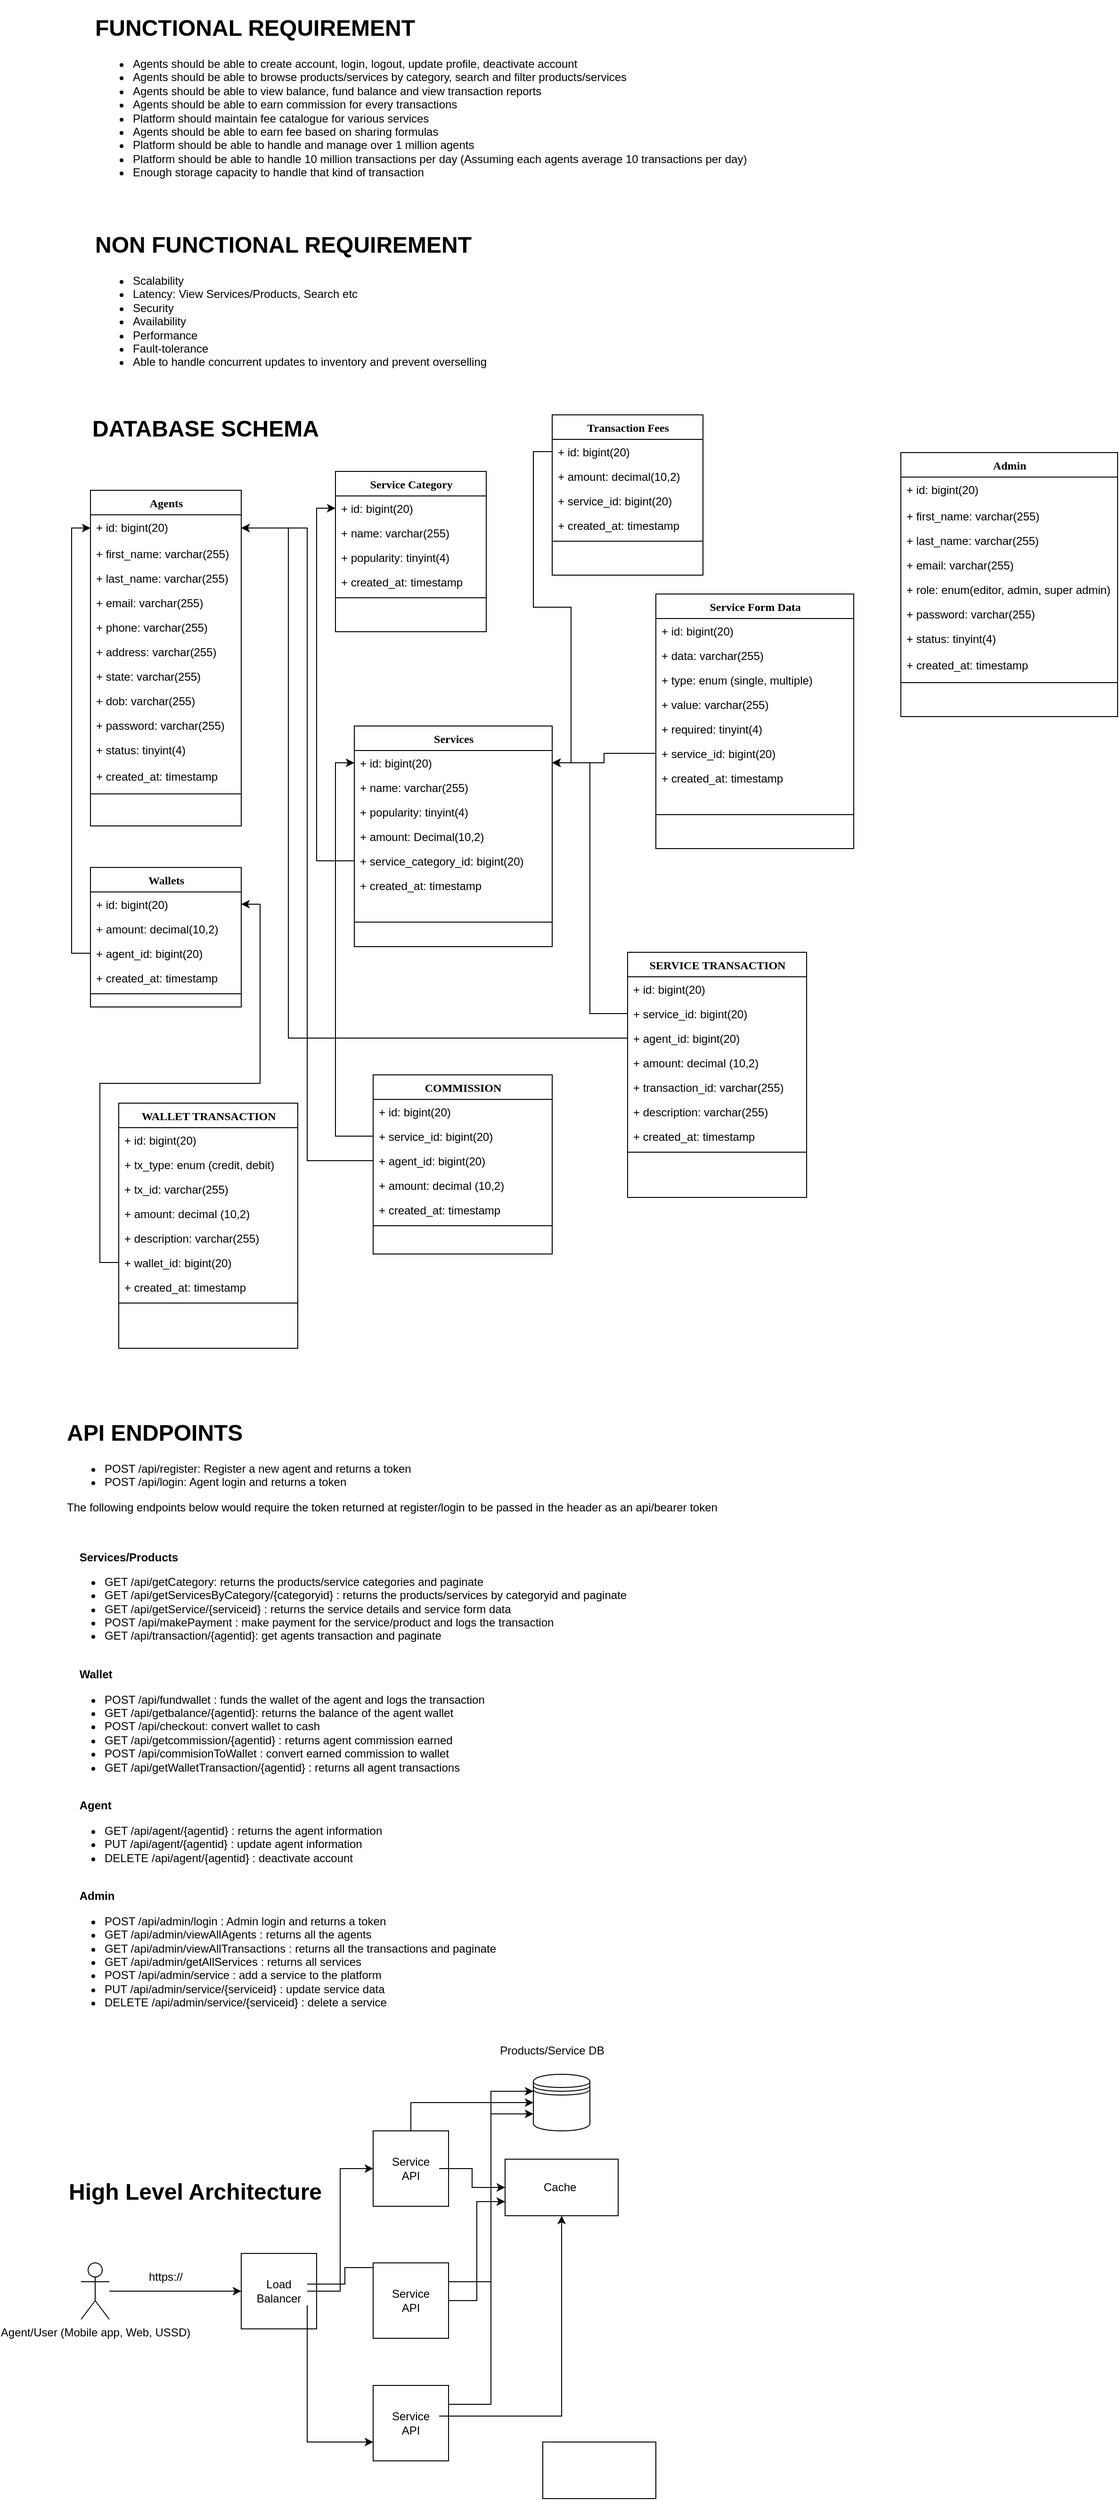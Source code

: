 <mxfile version="22.0.8" type="github">
  <diagram name="Page-1" id="9f46799a-70d6-7492-0946-bef42562c5a5">
    <mxGraphModel dx="2008" dy="1384" grid="1" gridSize="10" guides="1" tooltips="1" connect="1" arrows="1" fold="1" page="1" pageScale="1" pageWidth="1100" pageHeight="850" background="none" math="0" shadow="0">
      <root>
        <mxCell id="0" />
        <mxCell id="1" parent="0" />
        <mxCell id="78961159f06e98e8-17" value="Agents" style="swimlane;html=1;fontStyle=1;align=center;verticalAlign=top;childLayout=stackLayout;horizontal=1;startSize=26;horizontalStack=0;resizeParent=1;resizeLast=0;collapsible=1;marginBottom=0;swimlaneFillColor=#ffffff;rounded=0;shadow=0;comic=0;labelBackgroundColor=none;strokeWidth=1;fillColor=none;fontFamily=Verdana;fontSize=12" parent="1" vertex="1">
          <mxGeometry x="80" y="-280" width="160" height="356" as="geometry" />
        </mxCell>
        <mxCell id="6kIQ4EOXt6WHOdmxmBEa-10" value="+ id: bigint(20)" style="text;html=1;strokeColor=none;fillColor=none;align=left;verticalAlign=top;spacingLeft=4;spacingRight=4;whiteSpace=wrap;overflow=hidden;rotatable=0;points=[[0,0.5],[1,0.5]];portConstraint=eastwest;" vertex="1" parent="78961159f06e98e8-17">
          <mxGeometry y="26" width="160" height="28" as="geometry" />
        </mxCell>
        <mxCell id="78961159f06e98e8-21" value="+ first_name: varchar(255)" style="text;html=1;strokeColor=none;fillColor=none;align=left;verticalAlign=top;spacingLeft=4;spacingRight=4;whiteSpace=wrap;overflow=hidden;rotatable=0;points=[[0,0.5],[1,0.5]];portConstraint=eastwest;" parent="78961159f06e98e8-17" vertex="1">
          <mxGeometry y="54" width="160" height="26" as="geometry" />
        </mxCell>
        <mxCell id="78961159f06e98e8-23" value="+ last_name: varchar(255)" style="text;html=1;strokeColor=none;fillColor=none;align=left;verticalAlign=top;spacingLeft=4;spacingRight=4;whiteSpace=wrap;overflow=hidden;rotatable=0;points=[[0,0.5],[1,0.5]];portConstraint=eastwest;" parent="78961159f06e98e8-17" vertex="1">
          <mxGeometry y="80" width="160" height="26" as="geometry" />
        </mxCell>
        <mxCell id="78961159f06e98e8-25" value="+ email: varchar(255)" style="text;html=1;strokeColor=none;fillColor=none;align=left;verticalAlign=top;spacingLeft=4;spacingRight=4;whiteSpace=wrap;overflow=hidden;rotatable=0;points=[[0,0.5],[1,0.5]];portConstraint=eastwest;" parent="78961159f06e98e8-17" vertex="1">
          <mxGeometry y="106" width="160" height="26" as="geometry" />
        </mxCell>
        <mxCell id="78961159f06e98e8-26" value="+ phone: varchar(255)" style="text;html=1;strokeColor=none;fillColor=none;align=left;verticalAlign=top;spacingLeft=4;spacingRight=4;whiteSpace=wrap;overflow=hidden;rotatable=0;points=[[0,0.5],[1,0.5]];portConstraint=eastwest;" parent="78961159f06e98e8-17" vertex="1">
          <mxGeometry y="132" width="160" height="26" as="geometry" />
        </mxCell>
        <mxCell id="78961159f06e98e8-24" value="+ address: varchar(255)" style="text;html=1;strokeColor=none;fillColor=none;align=left;verticalAlign=top;spacingLeft=4;spacingRight=4;whiteSpace=wrap;overflow=hidden;rotatable=0;points=[[0,0.5],[1,0.5]];portConstraint=eastwest;" parent="78961159f06e98e8-17" vertex="1">
          <mxGeometry y="158" width="160" height="26" as="geometry" />
        </mxCell>
        <mxCell id="6kIQ4EOXt6WHOdmxmBEa-5" value="+ state: varchar(255)" style="text;html=1;strokeColor=none;fillColor=none;align=left;verticalAlign=top;spacingLeft=4;spacingRight=4;whiteSpace=wrap;overflow=hidden;rotatable=0;points=[[0,0.5],[1,0.5]];portConstraint=eastwest;" vertex="1" parent="78961159f06e98e8-17">
          <mxGeometry y="184" width="160" height="26" as="geometry" />
        </mxCell>
        <mxCell id="6kIQ4EOXt6WHOdmxmBEa-6" value="+ dob: varchar(255)" style="text;html=1;strokeColor=none;fillColor=none;align=left;verticalAlign=top;spacingLeft=4;spacingRight=4;whiteSpace=wrap;overflow=hidden;rotatable=0;points=[[0,0.5],[1,0.5]];portConstraint=eastwest;" vertex="1" parent="78961159f06e98e8-17">
          <mxGeometry y="210" width="160" height="26" as="geometry" />
        </mxCell>
        <mxCell id="6kIQ4EOXt6WHOdmxmBEa-7" value="+ password: varchar(255)" style="text;html=1;strokeColor=none;fillColor=none;align=left;verticalAlign=top;spacingLeft=4;spacingRight=4;whiteSpace=wrap;overflow=hidden;rotatable=0;points=[[0,0.5],[1,0.5]];portConstraint=eastwest;" vertex="1" parent="78961159f06e98e8-17">
          <mxGeometry y="236" width="160" height="26" as="geometry" />
        </mxCell>
        <mxCell id="6kIQ4EOXt6WHOdmxmBEa-8" value="+ status: tinyint(4)" style="text;html=1;strokeColor=none;fillColor=none;align=left;verticalAlign=top;spacingLeft=4;spacingRight=4;whiteSpace=wrap;overflow=hidden;rotatable=0;points=[[0,0.5],[1,0.5]];portConstraint=eastwest;" vertex="1" parent="78961159f06e98e8-17">
          <mxGeometry y="262" width="160" height="28" as="geometry" />
        </mxCell>
        <mxCell id="6kIQ4EOXt6WHOdmxmBEa-9" value="+ created_at: timestamp" style="text;html=1;strokeColor=none;fillColor=none;align=left;verticalAlign=top;spacingLeft=4;spacingRight=4;whiteSpace=wrap;overflow=hidden;rotatable=0;points=[[0,0.5],[1,0.5]];portConstraint=eastwest;" vertex="1" parent="78961159f06e98e8-17">
          <mxGeometry y="290" width="160" height="28" as="geometry" />
        </mxCell>
        <mxCell id="78961159f06e98e8-19" value="" style="line;html=1;strokeWidth=1;fillColor=none;align=left;verticalAlign=middle;spacingTop=-1;spacingLeft=3;spacingRight=3;rotatable=0;labelPosition=right;points=[];portConstraint=eastwest;" parent="78961159f06e98e8-17" vertex="1">
          <mxGeometry y="318" width="160" height="8" as="geometry" />
        </mxCell>
        <mxCell id="78961159f06e98e8-30" value="Service Category" style="swimlane;html=1;fontStyle=1;align=center;verticalAlign=top;childLayout=stackLayout;horizontal=1;startSize=26;horizontalStack=0;resizeParent=1;resizeLast=0;collapsible=1;marginBottom=0;swimlaneFillColor=#ffffff;rounded=0;shadow=0;comic=0;labelBackgroundColor=none;strokeWidth=1;fillColor=none;fontFamily=Verdana;fontSize=12" parent="1" vertex="1">
          <mxGeometry x="340" y="-300" width="160" height="170" as="geometry" />
        </mxCell>
        <mxCell id="78961159f06e98e8-31" value="+ id: bigint(20)" style="text;html=1;strokeColor=none;fillColor=none;align=left;verticalAlign=top;spacingLeft=4;spacingRight=4;whiteSpace=wrap;overflow=hidden;rotatable=0;points=[[0,0.5],[1,0.5]];portConstraint=eastwest;" parent="78961159f06e98e8-30" vertex="1">
          <mxGeometry y="26" width="160" height="26" as="geometry" />
        </mxCell>
        <mxCell id="78961159f06e98e8-32" value="+ name: varchar(255)" style="text;html=1;strokeColor=none;fillColor=none;align=left;verticalAlign=top;spacingLeft=4;spacingRight=4;whiteSpace=wrap;overflow=hidden;rotatable=0;points=[[0,0.5],[1,0.5]];portConstraint=eastwest;" parent="78961159f06e98e8-30" vertex="1">
          <mxGeometry y="52" width="160" height="26" as="geometry" />
        </mxCell>
        <mxCell id="78961159f06e98e8-33" value="+ popularity: tinyint(4)" style="text;html=1;strokeColor=none;fillColor=none;align=left;verticalAlign=top;spacingLeft=4;spacingRight=4;whiteSpace=wrap;overflow=hidden;rotatable=0;points=[[0,0.5],[1,0.5]];portConstraint=eastwest;" parent="78961159f06e98e8-30" vertex="1">
          <mxGeometry y="78" width="160" height="26" as="geometry" />
        </mxCell>
        <mxCell id="78961159f06e98e8-34" value="+ created_at: timestamp" style="text;html=1;strokeColor=none;fillColor=none;align=left;verticalAlign=top;spacingLeft=4;spacingRight=4;whiteSpace=wrap;overflow=hidden;rotatable=0;points=[[0,0.5],[1,0.5]];portConstraint=eastwest;" parent="78961159f06e98e8-30" vertex="1">
          <mxGeometry y="104" width="160" height="26" as="geometry" />
        </mxCell>
        <mxCell id="78961159f06e98e8-38" value="" style="line;html=1;strokeWidth=1;fillColor=none;align=left;verticalAlign=middle;spacingTop=-1;spacingLeft=3;spacingRight=3;rotatable=0;labelPosition=right;points=[];portConstraint=eastwest;" parent="78961159f06e98e8-30" vertex="1">
          <mxGeometry y="130" width="160" height="8" as="geometry" />
        </mxCell>
        <mxCell id="78961159f06e98e8-43" value="Services" style="swimlane;html=1;fontStyle=1;align=center;verticalAlign=top;childLayout=stackLayout;horizontal=1;startSize=26;horizontalStack=0;resizeParent=1;resizeLast=0;collapsible=1;marginBottom=0;swimlaneFillColor=#ffffff;rounded=0;shadow=0;comic=0;labelBackgroundColor=none;strokeWidth=1;fillColor=none;fontFamily=Verdana;fontSize=12" parent="1" vertex="1">
          <mxGeometry x="360" y="-30" width="210" height="234" as="geometry" />
        </mxCell>
        <mxCell id="78961159f06e98e8-44" value="+ id: bigint(20)" style="text;html=1;strokeColor=none;fillColor=none;align=left;verticalAlign=top;spacingLeft=4;spacingRight=4;whiteSpace=wrap;overflow=hidden;rotatable=0;points=[[0,0.5],[1,0.5]];portConstraint=eastwest;" parent="78961159f06e98e8-43" vertex="1">
          <mxGeometry y="26" width="210" height="26" as="geometry" />
        </mxCell>
        <mxCell id="78961159f06e98e8-45" value="+ name: varchar(255)" style="text;html=1;strokeColor=none;fillColor=none;align=left;verticalAlign=top;spacingLeft=4;spacingRight=4;whiteSpace=wrap;overflow=hidden;rotatable=0;points=[[0,0.5],[1,0.5]];portConstraint=eastwest;" parent="78961159f06e98e8-43" vertex="1">
          <mxGeometry y="52" width="210" height="26" as="geometry" />
        </mxCell>
        <mxCell id="6kIQ4EOXt6WHOdmxmBEa-64" value="+ popularity: tinyint(4)" style="text;html=1;strokeColor=none;fillColor=none;align=left;verticalAlign=top;spacingLeft=4;spacingRight=4;whiteSpace=wrap;overflow=hidden;rotatable=0;points=[[0,0.5],[1,0.5]];portConstraint=eastwest;" vertex="1" parent="78961159f06e98e8-43">
          <mxGeometry y="78" width="210" height="26" as="geometry" />
        </mxCell>
        <mxCell id="78961159f06e98e8-49" value="+ amount: Decimal(10,2)" style="text;html=1;strokeColor=none;fillColor=none;align=left;verticalAlign=top;spacingLeft=4;spacingRight=4;whiteSpace=wrap;overflow=hidden;rotatable=0;points=[[0,0.5],[1,0.5]];portConstraint=eastwest;" parent="78961159f06e98e8-43" vertex="1">
          <mxGeometry y="104" width="210" height="26" as="geometry" />
        </mxCell>
        <mxCell id="78961159f06e98e8-50" value="+ service_category_id: bigint(20)" style="text;html=1;strokeColor=none;fillColor=none;align=left;verticalAlign=top;spacingLeft=4;spacingRight=4;whiteSpace=wrap;overflow=hidden;rotatable=0;points=[[0,0.5],[1,0.5]];portConstraint=eastwest;" parent="78961159f06e98e8-43" vertex="1">
          <mxGeometry y="130" width="210" height="26" as="geometry" />
        </mxCell>
        <mxCell id="78961159f06e98e8-52" value="+ created_at: timestamp" style="text;html=1;strokeColor=none;fillColor=none;align=left;verticalAlign=top;spacingLeft=4;spacingRight=4;whiteSpace=wrap;overflow=hidden;rotatable=0;points=[[0,0.5],[1,0.5]];portConstraint=eastwest;" parent="78961159f06e98e8-43" vertex="1">
          <mxGeometry y="156" width="210" height="26" as="geometry" />
        </mxCell>
        <mxCell id="78961159f06e98e8-51" value="" style="line;html=1;strokeWidth=1;fillColor=none;align=left;verticalAlign=middle;spacingTop=-1;spacingLeft=3;spacingRight=3;rotatable=0;labelPosition=right;points=[];portConstraint=eastwest;" parent="78961159f06e98e8-43" vertex="1">
          <mxGeometry y="182" width="210" height="52" as="geometry" />
        </mxCell>
        <mxCell id="78961159f06e98e8-56" value="Wallets" style="swimlane;html=1;fontStyle=1;align=center;verticalAlign=top;childLayout=stackLayout;horizontal=1;startSize=26;horizontalStack=0;resizeParent=1;resizeLast=0;collapsible=1;marginBottom=0;swimlaneFillColor=#ffffff;rounded=0;shadow=0;comic=0;labelBackgroundColor=none;strokeWidth=1;fillColor=none;fontFamily=Verdana;fontSize=12" parent="1" vertex="1">
          <mxGeometry x="80" y="120" width="160" height="148" as="geometry">
            <mxRectangle x="90" y="482" width="90" height="30" as="alternateBounds" />
          </mxGeometry>
        </mxCell>
        <mxCell id="78961159f06e98e8-57" value="+ id: bigint(20)" style="text;html=1;strokeColor=none;fillColor=none;align=left;verticalAlign=top;spacingLeft=4;spacingRight=4;whiteSpace=wrap;overflow=hidden;rotatable=0;points=[[0,0.5],[1,0.5]];portConstraint=eastwest;" parent="78961159f06e98e8-56" vertex="1">
          <mxGeometry y="26" width="160" height="26" as="geometry" />
        </mxCell>
        <mxCell id="78961159f06e98e8-58" value="+ amount: decimal(10,2)" style="text;html=1;strokeColor=none;fillColor=none;align=left;verticalAlign=top;spacingLeft=4;spacingRight=4;whiteSpace=wrap;overflow=hidden;rotatable=0;points=[[0,0.5],[1,0.5]];portConstraint=eastwest;" parent="78961159f06e98e8-56" vertex="1">
          <mxGeometry y="52" width="160" height="26" as="geometry" />
        </mxCell>
        <mxCell id="78961159f06e98e8-59" value="+ agent_id: bigint(20)" style="text;html=1;strokeColor=none;fillColor=none;align=left;verticalAlign=top;spacingLeft=4;spacingRight=4;whiteSpace=wrap;overflow=hidden;rotatable=0;points=[[0,0.5],[1,0.5]];portConstraint=eastwest;" parent="78961159f06e98e8-56" vertex="1">
          <mxGeometry y="78" width="160" height="26" as="geometry" />
        </mxCell>
        <mxCell id="78961159f06e98e8-60" value="+ created_at: timestamp" style="text;html=1;strokeColor=none;fillColor=none;align=left;verticalAlign=top;spacingLeft=4;spacingRight=4;whiteSpace=wrap;overflow=hidden;rotatable=0;points=[[0,0.5],[1,0.5]];portConstraint=eastwest;" parent="78961159f06e98e8-56" vertex="1">
          <mxGeometry y="104" width="160" height="26" as="geometry" />
        </mxCell>
        <mxCell id="78961159f06e98e8-64" value="" style="line;html=1;strokeWidth=1;fillColor=none;align=left;verticalAlign=middle;spacingTop=-1;spacingLeft=3;spacingRight=3;rotatable=0;labelPosition=right;points=[];portConstraint=eastwest;" parent="78961159f06e98e8-56" vertex="1">
          <mxGeometry y="130" width="160" height="8" as="geometry" />
        </mxCell>
        <mxCell id="78961159f06e98e8-69" value="WALLET TRANSACTION&lt;br&gt;" style="swimlane;html=1;fontStyle=1;align=center;verticalAlign=top;childLayout=stackLayout;horizontal=1;startSize=26;horizontalStack=0;resizeParent=1;resizeLast=0;collapsible=1;marginBottom=0;swimlaneFillColor=#ffffff;rounded=0;shadow=0;comic=0;labelBackgroundColor=none;strokeWidth=1;fillColor=none;fontFamily=Verdana;fontSize=12" parent="1" vertex="1">
          <mxGeometry x="110" y="370" width="190" height="260" as="geometry" />
        </mxCell>
        <mxCell id="78961159f06e98e8-70" value="+ id: bigint(20)" style="text;html=1;strokeColor=none;fillColor=none;align=left;verticalAlign=top;spacingLeft=4;spacingRight=4;whiteSpace=wrap;overflow=hidden;rotatable=0;points=[[0,0.5],[1,0.5]];portConstraint=eastwest;" parent="78961159f06e98e8-69" vertex="1">
          <mxGeometry y="26" width="190" height="26" as="geometry" />
        </mxCell>
        <mxCell id="78961159f06e98e8-71" value="+ tx_type: enum (credit, debit)" style="text;html=1;strokeColor=none;fillColor=none;align=left;verticalAlign=top;spacingLeft=4;spacingRight=4;whiteSpace=wrap;overflow=hidden;rotatable=0;points=[[0,0.5],[1,0.5]];portConstraint=eastwest;" parent="78961159f06e98e8-69" vertex="1">
          <mxGeometry y="52" width="190" height="26" as="geometry" />
        </mxCell>
        <mxCell id="78961159f06e98e8-72" value="+ tx_id: varchar(255)" style="text;html=1;strokeColor=none;fillColor=none;align=left;verticalAlign=top;spacingLeft=4;spacingRight=4;whiteSpace=wrap;overflow=hidden;rotatable=0;points=[[0,0.5],[1,0.5]];portConstraint=eastwest;" parent="78961159f06e98e8-69" vertex="1">
          <mxGeometry y="78" width="190" height="26" as="geometry" />
        </mxCell>
        <mxCell id="78961159f06e98e8-74" value="+ amount: decimal (10,2)" style="text;html=1;strokeColor=none;fillColor=none;align=left;verticalAlign=top;spacingLeft=4;spacingRight=4;whiteSpace=wrap;overflow=hidden;rotatable=0;points=[[0,0.5],[1,0.5]];portConstraint=eastwest;" parent="78961159f06e98e8-69" vertex="1">
          <mxGeometry y="104" width="190" height="26" as="geometry" />
        </mxCell>
        <mxCell id="78961159f06e98e8-75" value="+ description: varchar(255)" style="text;html=1;strokeColor=none;fillColor=none;align=left;verticalAlign=top;spacingLeft=4;spacingRight=4;whiteSpace=wrap;overflow=hidden;rotatable=0;points=[[0,0.5],[1,0.5]];portConstraint=eastwest;" parent="78961159f06e98e8-69" vertex="1">
          <mxGeometry y="130" width="190" height="26" as="geometry" />
        </mxCell>
        <mxCell id="78961159f06e98e8-76" value="+ wallet_id: bigint(20)" style="text;html=1;strokeColor=none;fillColor=none;align=left;verticalAlign=top;spacingLeft=4;spacingRight=4;whiteSpace=wrap;overflow=hidden;rotatable=0;points=[[0,0.5],[1,0.5]];portConstraint=eastwest;" parent="78961159f06e98e8-69" vertex="1">
          <mxGeometry y="156" width="190" height="26" as="geometry" />
        </mxCell>
        <mxCell id="6kIQ4EOXt6WHOdmxmBEa-15" value="+ created_at: timestamp" style="text;html=1;strokeColor=none;fillColor=none;align=left;verticalAlign=top;spacingLeft=4;spacingRight=4;whiteSpace=wrap;overflow=hidden;rotatable=0;points=[[0,0.5],[1,0.5]];portConstraint=eastwest;" vertex="1" parent="78961159f06e98e8-69">
          <mxGeometry y="182" width="190" height="26" as="geometry" />
        </mxCell>
        <mxCell id="78961159f06e98e8-77" value="" style="line;html=1;strokeWidth=1;fillColor=none;align=left;verticalAlign=middle;spacingTop=-1;spacingLeft=3;spacingRight=3;rotatable=0;labelPosition=right;points=[];portConstraint=eastwest;" parent="78961159f06e98e8-69" vertex="1">
          <mxGeometry y="208" width="190" height="8" as="geometry" />
        </mxCell>
        <mxCell id="6kIQ4EOXt6WHOdmxmBEa-1" value="&lt;h1&gt;FUNCTIONAL REQUIREMENT&lt;/h1&gt;&lt;p&gt;&lt;/p&gt;&lt;ul&gt;&lt;li&gt;Agents should be able to create account, login, logout, update profile, deactivate account&lt;/li&gt;&lt;li&gt;Agents should be able to browse products/services by category, search and filter products/services&lt;/li&gt;&lt;li&gt;Agents should be able to view balance, fund balance and view transaction reports&lt;/li&gt;&lt;li&gt;Agents should be able to earn commission for every transactions&lt;/li&gt;&lt;li&gt;Platform should maintain fee catalogue for various services&lt;/li&gt;&lt;li&gt;Agents should be able to earn fee based on sharing formulas&lt;/li&gt;&lt;li&gt;Platform should be able to handle and manage over 1 million agents&lt;/li&gt;&lt;li&gt;Platform should be able to handle 10 million transactions per day (Assuming each agents average 10 transactions per day)&lt;/li&gt;&lt;li&gt;Enough storage capacity to handle that kind of transaction&lt;/li&gt;&lt;/ul&gt;&lt;p&gt;&lt;/p&gt;" style="text;html=1;strokeColor=none;fillColor=none;spacing=5;spacingTop=-20;whiteSpace=wrap;overflow=hidden;rounded=0;" vertex="1" parent="1">
          <mxGeometry x="80" y="-790" width="730" height="200" as="geometry" />
        </mxCell>
        <mxCell id="6kIQ4EOXt6WHOdmxmBEa-2" value="&lt;h1&gt;NON FUNCTIONAL REQUIREMENT&lt;/h1&gt;&lt;p&gt;&lt;/p&gt;&lt;ul&gt;&lt;li&gt;Scalability&lt;/li&gt;&lt;li&gt;Latency: View Services/Products, Search etc&lt;/li&gt;&lt;li&gt;Security&lt;/li&gt;&lt;li&gt;Availability&lt;/li&gt;&lt;li&gt;Performance&lt;/li&gt;&lt;li&gt;Fault-tolerance&lt;/li&gt;&lt;li&gt;Able to handle concurrent updates to inventory and prevent overselling&lt;/li&gt;&lt;/ul&gt;&lt;p&gt;&lt;/p&gt;" style="text;html=1;strokeColor=none;fillColor=none;spacing=5;spacingTop=-20;whiteSpace=wrap;overflow=hidden;rounded=0;" vertex="1" parent="1">
          <mxGeometry x="80" y="-560" width="730" height="200" as="geometry" />
        </mxCell>
        <mxCell id="6kIQ4EOXt6WHOdmxmBEa-3" value="&lt;b&gt;&lt;font style=&quot;font-size: 24px;&quot;&gt;DATABASE SCHEMA&lt;/font&gt;&lt;/b&gt;" style="text;html=1;strokeColor=none;fillColor=none;align=left;verticalAlign=middle;whiteSpace=wrap;rounded=0;" vertex="1" parent="1">
          <mxGeometry x="80" y="-360" width="270" height="30" as="geometry" />
        </mxCell>
        <mxCell id="6kIQ4EOXt6WHOdmxmBEa-13" style="edgeStyle=orthogonalEdgeStyle;rounded=0;orthogonalLoop=1;jettySize=auto;html=1;exitX=0;exitY=0.5;exitDx=0;exitDy=0;entryX=0;entryY=0.5;entryDx=0;entryDy=0;" edge="1" parent="1" source="78961159f06e98e8-59" target="6kIQ4EOXt6WHOdmxmBEa-10">
          <mxGeometry relative="1" as="geometry" />
        </mxCell>
        <mxCell id="6kIQ4EOXt6WHOdmxmBEa-17" style="edgeStyle=orthogonalEdgeStyle;rounded=0;orthogonalLoop=1;jettySize=auto;html=1;exitX=0;exitY=0.5;exitDx=0;exitDy=0;entryX=1;entryY=0.5;entryDx=0;entryDy=0;" edge="1" parent="1" source="78961159f06e98e8-76" target="78961159f06e98e8-57">
          <mxGeometry relative="1" as="geometry" />
        </mxCell>
        <mxCell id="6kIQ4EOXt6WHOdmxmBEa-19" style="edgeStyle=orthogonalEdgeStyle;rounded=0;orthogonalLoop=1;jettySize=auto;html=1;exitX=0;exitY=0.5;exitDx=0;exitDy=0;entryX=0;entryY=0.5;entryDx=0;entryDy=0;" edge="1" parent="1" source="78961159f06e98e8-50" target="78961159f06e98e8-31">
          <mxGeometry relative="1" as="geometry" />
        </mxCell>
        <mxCell id="6kIQ4EOXt6WHOdmxmBEa-24" value="Service Form Data" style="swimlane;html=1;fontStyle=1;align=center;verticalAlign=top;childLayout=stackLayout;horizontal=1;startSize=26;horizontalStack=0;resizeParent=1;resizeLast=0;collapsible=1;marginBottom=0;swimlaneFillColor=#ffffff;rounded=0;shadow=0;comic=0;labelBackgroundColor=none;strokeWidth=1;fillColor=none;fontFamily=Verdana;fontSize=12" vertex="1" parent="1">
          <mxGeometry x="680" y="-170" width="210" height="270" as="geometry" />
        </mxCell>
        <mxCell id="6kIQ4EOXt6WHOdmxmBEa-25" value="+ id: bigint(20)" style="text;html=1;strokeColor=none;fillColor=none;align=left;verticalAlign=top;spacingLeft=4;spacingRight=4;whiteSpace=wrap;overflow=hidden;rotatable=0;points=[[0,0.5],[1,0.5]];portConstraint=eastwest;" vertex="1" parent="6kIQ4EOXt6WHOdmxmBEa-24">
          <mxGeometry y="26" width="210" height="26" as="geometry" />
        </mxCell>
        <mxCell id="6kIQ4EOXt6WHOdmxmBEa-26" value="+ data: varchar(255)" style="text;html=1;strokeColor=none;fillColor=none;align=left;verticalAlign=top;spacingLeft=4;spacingRight=4;whiteSpace=wrap;overflow=hidden;rotatable=0;points=[[0,0.5],[1,0.5]];portConstraint=eastwest;" vertex="1" parent="6kIQ4EOXt6WHOdmxmBEa-24">
          <mxGeometry y="52" width="210" height="26" as="geometry" />
        </mxCell>
        <mxCell id="6kIQ4EOXt6WHOdmxmBEa-27" value="+ type: enum (single, multiple)" style="text;html=1;strokeColor=none;fillColor=none;align=left;verticalAlign=top;spacingLeft=4;spacingRight=4;whiteSpace=wrap;overflow=hidden;rotatable=0;points=[[0,0.5],[1,0.5]];portConstraint=eastwest;" vertex="1" parent="6kIQ4EOXt6WHOdmxmBEa-24">
          <mxGeometry y="78" width="210" height="26" as="geometry" />
        </mxCell>
        <mxCell id="6kIQ4EOXt6WHOdmxmBEa-31" value="+ value: varchar(255)" style="text;html=1;strokeColor=none;fillColor=none;align=left;verticalAlign=top;spacingLeft=4;spacingRight=4;whiteSpace=wrap;overflow=hidden;rotatable=0;points=[[0,0.5],[1,0.5]];portConstraint=eastwest;" vertex="1" parent="6kIQ4EOXt6WHOdmxmBEa-24">
          <mxGeometry y="104" width="210" height="26" as="geometry" />
        </mxCell>
        <mxCell id="6kIQ4EOXt6WHOdmxmBEa-32" value="+ required: tinyint(4)" style="text;html=1;strokeColor=none;fillColor=none;align=left;verticalAlign=top;spacingLeft=4;spacingRight=4;whiteSpace=wrap;overflow=hidden;rotatable=0;points=[[0,0.5],[1,0.5]];portConstraint=eastwest;" vertex="1" parent="6kIQ4EOXt6WHOdmxmBEa-24">
          <mxGeometry y="130" width="210" height="26" as="geometry" />
        </mxCell>
        <mxCell id="6kIQ4EOXt6WHOdmxmBEa-28" value="+ service_id: bigint(20)" style="text;html=1;strokeColor=none;fillColor=none;align=left;verticalAlign=top;spacingLeft=4;spacingRight=4;whiteSpace=wrap;overflow=hidden;rotatable=0;points=[[0,0.5],[1,0.5]];portConstraint=eastwest;" vertex="1" parent="6kIQ4EOXt6WHOdmxmBEa-24">
          <mxGeometry y="156" width="210" height="26" as="geometry" />
        </mxCell>
        <mxCell id="6kIQ4EOXt6WHOdmxmBEa-29" value="+ created_at: timestamp" style="text;html=1;strokeColor=none;fillColor=none;align=left;verticalAlign=top;spacingLeft=4;spacingRight=4;whiteSpace=wrap;overflow=hidden;rotatable=0;points=[[0,0.5],[1,0.5]];portConstraint=eastwest;" vertex="1" parent="6kIQ4EOXt6WHOdmxmBEa-24">
          <mxGeometry y="182" width="210" height="26" as="geometry" />
        </mxCell>
        <mxCell id="6kIQ4EOXt6WHOdmxmBEa-30" value="" style="line;html=1;strokeWidth=1;fillColor=none;align=left;verticalAlign=middle;spacingTop=-1;spacingLeft=3;spacingRight=3;rotatable=0;labelPosition=right;points=[];portConstraint=eastwest;" vertex="1" parent="6kIQ4EOXt6WHOdmxmBEa-24">
          <mxGeometry y="208" width="210" height="52" as="geometry" />
        </mxCell>
        <mxCell id="6kIQ4EOXt6WHOdmxmBEa-33" style="edgeStyle=orthogonalEdgeStyle;rounded=0;orthogonalLoop=1;jettySize=auto;html=1;exitX=0;exitY=0.5;exitDx=0;exitDy=0;entryX=1;entryY=0.5;entryDx=0;entryDy=0;" edge="1" parent="1" source="6kIQ4EOXt6WHOdmxmBEa-28" target="78961159f06e98e8-44">
          <mxGeometry relative="1" as="geometry" />
        </mxCell>
        <mxCell id="6kIQ4EOXt6WHOdmxmBEa-34" value="Transaction Fees" style="swimlane;html=1;fontStyle=1;align=center;verticalAlign=top;childLayout=stackLayout;horizontal=1;startSize=26;horizontalStack=0;resizeParent=1;resizeLast=0;collapsible=1;marginBottom=0;swimlaneFillColor=#ffffff;rounded=0;shadow=0;comic=0;labelBackgroundColor=none;strokeWidth=1;fillColor=none;fontFamily=Verdana;fontSize=12" vertex="1" parent="1">
          <mxGeometry x="570" y="-360" width="160" height="170" as="geometry">
            <mxRectangle x="90" y="482" width="90" height="30" as="alternateBounds" />
          </mxGeometry>
        </mxCell>
        <mxCell id="6kIQ4EOXt6WHOdmxmBEa-35" value="+ id: bigint(20)" style="text;html=1;strokeColor=none;fillColor=none;align=left;verticalAlign=top;spacingLeft=4;spacingRight=4;whiteSpace=wrap;overflow=hidden;rotatable=0;points=[[0,0.5],[1,0.5]];portConstraint=eastwest;" vertex="1" parent="6kIQ4EOXt6WHOdmxmBEa-34">
          <mxGeometry y="26" width="160" height="26" as="geometry" />
        </mxCell>
        <mxCell id="6kIQ4EOXt6WHOdmxmBEa-36" value="+ amount: decimal(10,2)" style="text;html=1;strokeColor=none;fillColor=none;align=left;verticalAlign=top;spacingLeft=4;spacingRight=4;whiteSpace=wrap;overflow=hidden;rotatable=0;points=[[0,0.5],[1,0.5]];portConstraint=eastwest;" vertex="1" parent="6kIQ4EOXt6WHOdmxmBEa-34">
          <mxGeometry y="52" width="160" height="26" as="geometry" />
        </mxCell>
        <mxCell id="6kIQ4EOXt6WHOdmxmBEa-37" value="+ service_id: bigint(20)" style="text;html=1;strokeColor=none;fillColor=none;align=left;verticalAlign=top;spacingLeft=4;spacingRight=4;whiteSpace=wrap;overflow=hidden;rotatable=0;points=[[0,0.5],[1,0.5]];portConstraint=eastwest;" vertex="1" parent="6kIQ4EOXt6WHOdmxmBEa-34">
          <mxGeometry y="78" width="160" height="26" as="geometry" />
        </mxCell>
        <mxCell id="6kIQ4EOXt6WHOdmxmBEa-38" value="+ created_at: timestamp" style="text;html=1;strokeColor=none;fillColor=none;align=left;verticalAlign=top;spacingLeft=4;spacingRight=4;whiteSpace=wrap;overflow=hidden;rotatable=0;points=[[0,0.5],[1,0.5]];portConstraint=eastwest;" vertex="1" parent="6kIQ4EOXt6WHOdmxmBEa-34">
          <mxGeometry y="104" width="160" height="26" as="geometry" />
        </mxCell>
        <mxCell id="6kIQ4EOXt6WHOdmxmBEa-39" value="" style="line;html=1;strokeWidth=1;fillColor=none;align=left;verticalAlign=middle;spacingTop=-1;spacingLeft=3;spacingRight=3;rotatable=0;labelPosition=right;points=[];portConstraint=eastwest;" vertex="1" parent="6kIQ4EOXt6WHOdmxmBEa-34">
          <mxGeometry y="130" width="160" height="8" as="geometry" />
        </mxCell>
        <mxCell id="6kIQ4EOXt6WHOdmxmBEa-41" style="edgeStyle=orthogonalEdgeStyle;rounded=0;orthogonalLoop=1;jettySize=auto;html=1;exitX=0;exitY=0.5;exitDx=0;exitDy=0;entryX=1;entryY=0.5;entryDx=0;entryDy=0;" edge="1" parent="1" source="6kIQ4EOXt6WHOdmxmBEa-35" target="78961159f06e98e8-44">
          <mxGeometry relative="1" as="geometry" />
        </mxCell>
        <mxCell id="6kIQ4EOXt6WHOdmxmBEa-42" value="SERVICE TRANSACTION" style="swimlane;html=1;fontStyle=1;align=center;verticalAlign=top;childLayout=stackLayout;horizontal=1;startSize=26;horizontalStack=0;resizeParent=1;resizeLast=0;collapsible=1;marginBottom=0;swimlaneFillColor=#ffffff;rounded=0;shadow=0;comic=0;labelBackgroundColor=none;strokeWidth=1;fillColor=none;fontFamily=Verdana;fontSize=12" vertex="1" parent="1">
          <mxGeometry x="650" y="210" width="190" height="260" as="geometry" />
        </mxCell>
        <mxCell id="6kIQ4EOXt6WHOdmxmBEa-43" value="+ id: bigint(20)" style="text;html=1;strokeColor=none;fillColor=none;align=left;verticalAlign=top;spacingLeft=4;spacingRight=4;whiteSpace=wrap;overflow=hidden;rotatable=0;points=[[0,0.5],[1,0.5]];portConstraint=eastwest;" vertex="1" parent="6kIQ4EOXt6WHOdmxmBEa-42">
          <mxGeometry y="26" width="190" height="26" as="geometry" />
        </mxCell>
        <mxCell id="6kIQ4EOXt6WHOdmxmBEa-44" value="+ service_id: bigint(20)" style="text;html=1;strokeColor=none;fillColor=none;align=left;verticalAlign=top;spacingLeft=4;spacingRight=4;whiteSpace=wrap;overflow=hidden;rotatable=0;points=[[0,0.5],[1,0.5]];portConstraint=eastwest;" vertex="1" parent="6kIQ4EOXt6WHOdmxmBEa-42">
          <mxGeometry y="52" width="190" height="26" as="geometry" />
        </mxCell>
        <mxCell id="6kIQ4EOXt6WHOdmxmBEa-45" value="+ agent_id: bigint(20)" style="text;html=1;strokeColor=none;fillColor=none;align=left;verticalAlign=top;spacingLeft=4;spacingRight=4;whiteSpace=wrap;overflow=hidden;rotatable=0;points=[[0,0.5],[1,0.5]];portConstraint=eastwest;" vertex="1" parent="6kIQ4EOXt6WHOdmxmBEa-42">
          <mxGeometry y="78" width="190" height="26" as="geometry" />
        </mxCell>
        <mxCell id="6kIQ4EOXt6WHOdmxmBEa-46" value="+ amount: decimal (10,2)" style="text;html=1;strokeColor=none;fillColor=none;align=left;verticalAlign=top;spacingLeft=4;spacingRight=4;whiteSpace=wrap;overflow=hidden;rotatable=0;points=[[0,0.5],[1,0.5]];portConstraint=eastwest;" vertex="1" parent="6kIQ4EOXt6WHOdmxmBEa-42">
          <mxGeometry y="104" width="190" height="26" as="geometry" />
        </mxCell>
        <mxCell id="6kIQ4EOXt6WHOdmxmBEa-48" value="+ transaction_id: varchar(255)" style="text;html=1;strokeColor=none;fillColor=none;align=left;verticalAlign=top;spacingLeft=4;spacingRight=4;whiteSpace=wrap;overflow=hidden;rotatable=0;points=[[0,0.5],[1,0.5]];portConstraint=eastwest;" vertex="1" parent="6kIQ4EOXt6WHOdmxmBEa-42">
          <mxGeometry y="130" width="190" height="26" as="geometry" />
        </mxCell>
        <mxCell id="6kIQ4EOXt6WHOdmxmBEa-47" value="+ description: varchar(255)" style="text;html=1;strokeColor=none;fillColor=none;align=left;verticalAlign=top;spacingLeft=4;spacingRight=4;whiteSpace=wrap;overflow=hidden;rotatable=0;points=[[0,0.5],[1,0.5]];portConstraint=eastwest;" vertex="1" parent="6kIQ4EOXt6WHOdmxmBEa-42">
          <mxGeometry y="156" width="190" height="26" as="geometry" />
        </mxCell>
        <mxCell id="6kIQ4EOXt6WHOdmxmBEa-49" value="+ created_at: timestamp" style="text;html=1;strokeColor=none;fillColor=none;align=left;verticalAlign=top;spacingLeft=4;spacingRight=4;whiteSpace=wrap;overflow=hidden;rotatable=0;points=[[0,0.5],[1,0.5]];portConstraint=eastwest;" vertex="1" parent="6kIQ4EOXt6WHOdmxmBEa-42">
          <mxGeometry y="182" width="190" height="26" as="geometry" />
        </mxCell>
        <mxCell id="6kIQ4EOXt6WHOdmxmBEa-50" value="" style="line;html=1;strokeWidth=1;fillColor=none;align=left;verticalAlign=middle;spacingTop=-1;spacingLeft=3;spacingRight=3;rotatable=0;labelPosition=right;points=[];portConstraint=eastwest;" vertex="1" parent="6kIQ4EOXt6WHOdmxmBEa-42">
          <mxGeometry y="208" width="190" height="8" as="geometry" />
        </mxCell>
        <mxCell id="6kIQ4EOXt6WHOdmxmBEa-51" style="edgeStyle=orthogonalEdgeStyle;rounded=0;orthogonalLoop=1;jettySize=auto;html=1;exitX=0;exitY=0.5;exitDx=0;exitDy=0;entryX=1;entryY=0.5;entryDx=0;entryDy=0;" edge="1" parent="1" source="6kIQ4EOXt6WHOdmxmBEa-44" target="78961159f06e98e8-44">
          <mxGeometry relative="1" as="geometry" />
        </mxCell>
        <mxCell id="6kIQ4EOXt6WHOdmxmBEa-52" style="edgeStyle=orthogonalEdgeStyle;rounded=0;orthogonalLoop=1;jettySize=auto;html=1;exitX=0;exitY=0.5;exitDx=0;exitDy=0;entryX=1;entryY=0.5;entryDx=0;entryDy=0;" edge="1" parent="1" source="6kIQ4EOXt6WHOdmxmBEa-45" target="6kIQ4EOXt6WHOdmxmBEa-10">
          <mxGeometry relative="1" as="geometry">
            <Array as="points">
              <mxPoint x="290" y="301" />
              <mxPoint x="290" y="-240" />
            </Array>
          </mxGeometry>
        </mxCell>
        <mxCell id="6kIQ4EOXt6WHOdmxmBEa-53" value="COMMISSION" style="swimlane;html=1;fontStyle=1;align=center;verticalAlign=top;childLayout=stackLayout;horizontal=1;startSize=26;horizontalStack=0;resizeParent=1;resizeLast=0;collapsible=1;marginBottom=0;swimlaneFillColor=#ffffff;rounded=0;shadow=0;comic=0;labelBackgroundColor=none;strokeWidth=1;fillColor=none;fontFamily=Verdana;fontSize=12" vertex="1" parent="1">
          <mxGeometry x="380" y="340" width="190" height="190" as="geometry" />
        </mxCell>
        <mxCell id="6kIQ4EOXt6WHOdmxmBEa-54" value="+ id: bigint(20)" style="text;html=1;strokeColor=none;fillColor=none;align=left;verticalAlign=top;spacingLeft=4;spacingRight=4;whiteSpace=wrap;overflow=hidden;rotatable=0;points=[[0,0.5],[1,0.5]];portConstraint=eastwest;" vertex="1" parent="6kIQ4EOXt6WHOdmxmBEa-53">
          <mxGeometry y="26" width="190" height="26" as="geometry" />
        </mxCell>
        <mxCell id="6kIQ4EOXt6WHOdmxmBEa-55" value="+ service_id: bigint(20)" style="text;html=1;strokeColor=none;fillColor=none;align=left;verticalAlign=top;spacingLeft=4;spacingRight=4;whiteSpace=wrap;overflow=hidden;rotatable=0;points=[[0,0.5],[1,0.5]];portConstraint=eastwest;" vertex="1" parent="6kIQ4EOXt6WHOdmxmBEa-53">
          <mxGeometry y="52" width="190" height="26" as="geometry" />
        </mxCell>
        <mxCell id="6kIQ4EOXt6WHOdmxmBEa-56" value="+ agent_id: bigint(20)" style="text;html=1;strokeColor=none;fillColor=none;align=left;verticalAlign=top;spacingLeft=4;spacingRight=4;whiteSpace=wrap;overflow=hidden;rotatable=0;points=[[0,0.5],[1,0.5]];portConstraint=eastwest;" vertex="1" parent="6kIQ4EOXt6WHOdmxmBEa-53">
          <mxGeometry y="78" width="190" height="26" as="geometry" />
        </mxCell>
        <mxCell id="6kIQ4EOXt6WHOdmxmBEa-57" value="+ amount: decimal (10,2)" style="text;html=1;strokeColor=none;fillColor=none;align=left;verticalAlign=top;spacingLeft=4;spacingRight=4;whiteSpace=wrap;overflow=hidden;rotatable=0;points=[[0,0.5],[1,0.5]];portConstraint=eastwest;" vertex="1" parent="6kIQ4EOXt6WHOdmxmBEa-53">
          <mxGeometry y="104" width="190" height="26" as="geometry" />
        </mxCell>
        <mxCell id="6kIQ4EOXt6WHOdmxmBEa-60" value="+ created_at: timestamp" style="text;html=1;strokeColor=none;fillColor=none;align=left;verticalAlign=top;spacingLeft=4;spacingRight=4;whiteSpace=wrap;overflow=hidden;rotatable=0;points=[[0,0.5],[1,0.5]];portConstraint=eastwest;" vertex="1" parent="6kIQ4EOXt6WHOdmxmBEa-53">
          <mxGeometry y="130" width="190" height="26" as="geometry" />
        </mxCell>
        <mxCell id="6kIQ4EOXt6WHOdmxmBEa-61" value="" style="line;html=1;strokeWidth=1;fillColor=none;align=left;verticalAlign=middle;spacingTop=-1;spacingLeft=3;spacingRight=3;rotatable=0;labelPosition=right;points=[];portConstraint=eastwest;" vertex="1" parent="6kIQ4EOXt6WHOdmxmBEa-53">
          <mxGeometry y="156" width="190" height="8" as="geometry" />
        </mxCell>
        <mxCell id="6kIQ4EOXt6WHOdmxmBEa-62" style="edgeStyle=orthogonalEdgeStyle;rounded=0;orthogonalLoop=1;jettySize=auto;html=1;exitX=0;exitY=0.5;exitDx=0;exitDy=0;entryX=0;entryY=0.5;entryDx=0;entryDy=0;" edge="1" parent="1" source="6kIQ4EOXt6WHOdmxmBEa-55" target="78961159f06e98e8-44">
          <mxGeometry relative="1" as="geometry" />
        </mxCell>
        <mxCell id="6kIQ4EOXt6WHOdmxmBEa-63" style="edgeStyle=orthogonalEdgeStyle;rounded=0;orthogonalLoop=1;jettySize=auto;html=1;exitX=0;exitY=0.5;exitDx=0;exitDy=0;entryX=1;entryY=0.5;entryDx=0;entryDy=0;" edge="1" parent="1" source="6kIQ4EOXt6WHOdmxmBEa-56" target="6kIQ4EOXt6WHOdmxmBEa-10">
          <mxGeometry relative="1" as="geometry" />
        </mxCell>
        <mxCell id="6kIQ4EOXt6WHOdmxmBEa-65" value="Admin" style="swimlane;html=1;fontStyle=1;align=center;verticalAlign=top;childLayout=stackLayout;horizontal=1;startSize=26;horizontalStack=0;resizeParent=1;resizeLast=0;collapsible=1;marginBottom=0;swimlaneFillColor=#ffffff;rounded=0;shadow=0;comic=0;labelBackgroundColor=none;strokeWidth=1;fillColor=none;fontFamily=Verdana;fontSize=12" vertex="1" parent="1">
          <mxGeometry x="940" y="-320" width="230" height="280" as="geometry" />
        </mxCell>
        <mxCell id="6kIQ4EOXt6WHOdmxmBEa-66" value="+ id: bigint(20)" style="text;html=1;strokeColor=none;fillColor=none;align=left;verticalAlign=top;spacingLeft=4;spacingRight=4;whiteSpace=wrap;overflow=hidden;rotatable=0;points=[[0,0.5],[1,0.5]];portConstraint=eastwest;" vertex="1" parent="6kIQ4EOXt6WHOdmxmBEa-65">
          <mxGeometry y="26" width="230" height="28" as="geometry" />
        </mxCell>
        <mxCell id="6kIQ4EOXt6WHOdmxmBEa-67" value="+ first_name: varchar(255)" style="text;html=1;strokeColor=none;fillColor=none;align=left;verticalAlign=top;spacingLeft=4;spacingRight=4;whiteSpace=wrap;overflow=hidden;rotatable=0;points=[[0,0.5],[1,0.5]];portConstraint=eastwest;" vertex="1" parent="6kIQ4EOXt6WHOdmxmBEa-65">
          <mxGeometry y="54" width="230" height="26" as="geometry" />
        </mxCell>
        <mxCell id="6kIQ4EOXt6WHOdmxmBEa-68" value="+ last_name: varchar(255)" style="text;html=1;strokeColor=none;fillColor=none;align=left;verticalAlign=top;spacingLeft=4;spacingRight=4;whiteSpace=wrap;overflow=hidden;rotatable=0;points=[[0,0.5],[1,0.5]];portConstraint=eastwest;" vertex="1" parent="6kIQ4EOXt6WHOdmxmBEa-65">
          <mxGeometry y="80" width="230" height="26" as="geometry" />
        </mxCell>
        <mxCell id="6kIQ4EOXt6WHOdmxmBEa-69" value="+ email: varchar(255)" style="text;html=1;strokeColor=none;fillColor=none;align=left;verticalAlign=top;spacingLeft=4;spacingRight=4;whiteSpace=wrap;overflow=hidden;rotatable=0;points=[[0,0.5],[1,0.5]];portConstraint=eastwest;" vertex="1" parent="6kIQ4EOXt6WHOdmxmBEa-65">
          <mxGeometry y="106" width="230" height="26" as="geometry" />
        </mxCell>
        <mxCell id="6kIQ4EOXt6WHOdmxmBEa-73" value="+ role: enum(editor, admin, super admin)" style="text;html=1;strokeColor=none;fillColor=none;align=left;verticalAlign=top;spacingLeft=4;spacingRight=4;whiteSpace=wrap;overflow=hidden;rotatable=0;points=[[0,0.5],[1,0.5]];portConstraint=eastwest;" vertex="1" parent="6kIQ4EOXt6WHOdmxmBEa-65">
          <mxGeometry y="132" width="230" height="26" as="geometry" />
        </mxCell>
        <mxCell id="6kIQ4EOXt6WHOdmxmBEa-74" value="+ password: varchar(255)" style="text;html=1;strokeColor=none;fillColor=none;align=left;verticalAlign=top;spacingLeft=4;spacingRight=4;whiteSpace=wrap;overflow=hidden;rotatable=0;points=[[0,0.5],[1,0.5]];portConstraint=eastwest;" vertex="1" parent="6kIQ4EOXt6WHOdmxmBEa-65">
          <mxGeometry y="158" width="230" height="26" as="geometry" />
        </mxCell>
        <mxCell id="6kIQ4EOXt6WHOdmxmBEa-75" value="+ status: tinyint(4)" style="text;html=1;strokeColor=none;fillColor=none;align=left;verticalAlign=top;spacingLeft=4;spacingRight=4;whiteSpace=wrap;overflow=hidden;rotatable=0;points=[[0,0.5],[1,0.5]];portConstraint=eastwest;" vertex="1" parent="6kIQ4EOXt6WHOdmxmBEa-65">
          <mxGeometry y="184" width="230" height="28" as="geometry" />
        </mxCell>
        <mxCell id="6kIQ4EOXt6WHOdmxmBEa-76" value="+ created_at: timestamp" style="text;html=1;strokeColor=none;fillColor=none;align=left;verticalAlign=top;spacingLeft=4;spacingRight=4;whiteSpace=wrap;overflow=hidden;rotatable=0;points=[[0,0.5],[1,0.5]];portConstraint=eastwest;" vertex="1" parent="6kIQ4EOXt6WHOdmxmBEa-65">
          <mxGeometry y="212" width="230" height="28" as="geometry" />
        </mxCell>
        <mxCell id="6kIQ4EOXt6WHOdmxmBEa-77" value="" style="line;html=1;strokeWidth=1;fillColor=none;align=left;verticalAlign=middle;spacingTop=-1;spacingLeft=3;spacingRight=3;rotatable=0;labelPosition=right;points=[];portConstraint=eastwest;" vertex="1" parent="6kIQ4EOXt6WHOdmxmBEa-65">
          <mxGeometry y="240" width="230" height="8" as="geometry" />
        </mxCell>
        <mxCell id="6kIQ4EOXt6WHOdmxmBEa-83" value="&lt;h1&gt;API ENDPOINTS&lt;/h1&gt;&lt;div&gt;&lt;ul&gt;&lt;li style=&quot;box-sizing: border-box;&quot;&gt;POST /api/register: Register a new agent and returns a token&lt;/li&gt;&lt;li style=&quot;box-sizing: border-box;&quot;&gt;POST /api/login: Agent login and returns a token&lt;/li&gt;&lt;/ul&gt;&lt;/div&gt;&lt;p&gt;The following endpoints below would require the token returned at register/login to be passed in the header as an api/bearer token&lt;/p&gt;&lt;p&gt;&lt;br&gt;&lt;/p&gt;&lt;p&gt;&lt;span style=&quot;&quot;&gt;&lt;span style=&quot;white-space: pre;&quot;&gt;&amp;nbsp;&amp;nbsp;&amp;nbsp;&amp;nbsp;&lt;/span&gt;&lt;/span&gt;&lt;b&gt;Services/Products&lt;/b&gt;&lt;br&gt;&lt;/p&gt;&lt;p&gt;&lt;/p&gt;&lt;ul&gt;&lt;li&gt;GET /api/getCategory: returns the products/service categories and paginate&lt;/li&gt;&lt;li&gt;GET /api/getServicesByCategory/{categoryid} : returns the products/services by categoryid and paginate&lt;/li&gt;&lt;li&gt;GET /api/getService/{serviceid} : returns the service details and service form data&lt;/li&gt;&lt;li&gt;POST /api/makePayment : make payment for the service/product and logs the transaction&lt;/li&gt;&lt;li&gt;GET /api/transaction/{agentid}: get agents transaction and paginate&lt;/li&gt;&lt;/ul&gt;&lt;div&gt;&lt;br&gt;&lt;/div&gt;&lt;div&gt;&lt;span style=&quot;&quot;&gt;&lt;span style=&quot;white-space: pre;&quot;&gt;&amp;nbsp;&amp;nbsp;&amp;nbsp;&amp;nbsp;&lt;/span&gt;&lt;/span&gt;&lt;b&gt;Wallet&lt;/b&gt;&lt;br&gt;&lt;/div&gt;&lt;div&gt;&lt;ul&gt;&lt;li&gt;POST /api/fundwallet : funds the wallet of the agent and logs the transaction&lt;/li&gt;&lt;li&gt;GET /api/getbalance/{agentid}: returns the balance of the agent wallet&lt;/li&gt;&lt;li&gt;POST /api/checkout: convert wallet to cash&lt;/li&gt;&lt;li&gt;GET /api/getcommission/{agentid} : returns agent commission earned&lt;/li&gt;&lt;li&gt;POST /api/commisionToWallet : convert earned commission to wallet&lt;/li&gt;&lt;li&gt;GET /api/getWalletTransaction/{agentid} : returns all agent transactions&lt;/li&gt;&lt;/ul&gt;&lt;div&gt;&lt;span style=&quot;&quot;&gt;&lt;span style=&quot;white-space: pre;&quot;&gt;&amp;nbsp;&amp;nbsp;&amp;nbsp;&amp;nbsp;&lt;/span&gt;&lt;/span&gt;&lt;br&gt;&lt;/div&gt;&lt;/div&gt;&lt;div&gt;&lt;span style=&quot;&quot;&gt;&lt;span style=&quot;white-space: pre;&quot;&gt;&amp;nbsp;&amp;nbsp;&amp;nbsp;&amp;nbsp;&lt;/span&gt;&lt;/span&gt;&lt;b&gt;Agent&lt;/b&gt;&lt;/div&gt;&lt;div&gt;&lt;ul&gt;&lt;li&gt;GET /api/agent/{agentid} : returns the agent information&lt;/li&gt;&lt;li&gt;PUT /api/agent/{agentid} : update agent information&lt;/li&gt;&lt;li&gt;DELETE /api/agent/{agentid} : deactivate account&lt;/li&gt;&lt;/ul&gt;&lt;div&gt;&lt;br&gt;&lt;/div&gt;&lt;/div&gt;&lt;div&gt;&lt;span style=&quot;&quot;&gt;&lt;span style=&quot;white-space: pre;&quot;&gt;&amp;nbsp;&amp;nbsp;&amp;nbsp;&amp;nbsp;&lt;/span&gt;&lt;/span&gt;&lt;b&gt;Admin&lt;/b&gt;&lt;br&gt;&lt;/div&gt;&lt;div&gt;&lt;ul&gt;&lt;li&gt;POST /api/admin/login : Admin login and returns a token&lt;/li&gt;&lt;li&gt;GET /api/admin/viewAllAgents : returns all the agents&lt;/li&gt;&lt;li style=&quot;border-color: var(--border-color);&quot;&gt;GET /api/admin/viewAllTransactions : returns all the transactions and paginate&lt;/li&gt;&lt;li style=&quot;border-color: var(--border-color);&quot;&gt;GET /api/admin/getAllServices : returns all services&lt;/li&gt;&lt;li style=&quot;border-color: var(--border-color);&quot;&gt;POST /api/admin/service : add a service to the platform&lt;/li&gt;&lt;li style=&quot;border-color: var(--border-color);&quot;&gt;PUT /api/admin/service/{serviceid} : update service data&lt;/li&gt;&lt;li style=&quot;border-color: var(--border-color);&quot;&gt;DELETE /api/admin/service/{serviceid} : delete a service&lt;/li&gt;&lt;/ul&gt;&lt;/div&gt;&lt;p&gt;&lt;/p&gt;" style="text;html=1;strokeColor=none;fillColor=none;spacing=5;spacingTop=-20;whiteSpace=wrap;overflow=hidden;rounded=0;" vertex="1" parent="1">
          <mxGeometry x="50" y="700" width="820" height="670" as="geometry" />
        </mxCell>
        <mxCell id="6kIQ4EOXt6WHOdmxmBEa-84" value="&lt;font style=&quot;font-size: 24px;&quot;&gt;&lt;b&gt;High Level Architecture&lt;/b&gt;&lt;/font&gt;" style="text;html=1;strokeColor=none;fillColor=none;align=left;verticalAlign=middle;whiteSpace=wrap;rounded=0;" vertex="1" parent="1">
          <mxGeometry x="55" y="1510" width="300" height="30" as="geometry" />
        </mxCell>
        <mxCell id="6kIQ4EOXt6WHOdmxmBEa-90" style="edgeStyle=orthogonalEdgeStyle;rounded=0;orthogonalLoop=1;jettySize=auto;html=1;entryX=0;entryY=0.5;entryDx=0;entryDy=0;" edge="1" parent="1" source="6kIQ4EOXt6WHOdmxmBEa-85" target="6kIQ4EOXt6WHOdmxmBEa-86">
          <mxGeometry relative="1" as="geometry" />
        </mxCell>
        <mxCell id="6kIQ4EOXt6WHOdmxmBEa-85" value="Agent/User (Mobile app, Web, USSD)" style="shape=umlActor;verticalLabelPosition=bottom;verticalAlign=top;html=1;outlineConnect=0;" vertex="1" parent="1">
          <mxGeometry x="70" y="1600" width="30" height="60" as="geometry" />
        </mxCell>
        <mxCell id="6kIQ4EOXt6WHOdmxmBEa-86" value="" style="whiteSpace=wrap;html=1;aspect=fixed;" vertex="1" parent="1">
          <mxGeometry x="240" y="1590" width="80" height="80" as="geometry" />
        </mxCell>
        <mxCell id="6kIQ4EOXt6WHOdmxmBEa-97" style="edgeStyle=orthogonalEdgeStyle;rounded=0;orthogonalLoop=1;jettySize=auto;html=1;exitX=1;exitY=0.25;exitDx=0;exitDy=0;entryX=0.25;entryY=0;entryDx=0;entryDy=0;" edge="1" parent="1" source="6kIQ4EOXt6WHOdmxmBEa-87" target="6kIQ4EOXt6WHOdmxmBEa-95">
          <mxGeometry relative="1" as="geometry" />
        </mxCell>
        <mxCell id="6kIQ4EOXt6WHOdmxmBEa-98" style="edgeStyle=orthogonalEdgeStyle;rounded=0;orthogonalLoop=1;jettySize=auto;html=1;entryX=0;entryY=0.5;entryDx=0;entryDy=0;" edge="1" parent="1" source="6kIQ4EOXt6WHOdmxmBEa-87" target="6kIQ4EOXt6WHOdmxmBEa-94">
          <mxGeometry relative="1" as="geometry" />
        </mxCell>
        <mxCell id="6kIQ4EOXt6WHOdmxmBEa-99" style="edgeStyle=orthogonalEdgeStyle;rounded=0;orthogonalLoop=1;jettySize=auto;html=1;exitX=1;exitY=1;exitDx=0;exitDy=0;entryX=0;entryY=0.75;entryDx=0;entryDy=0;" edge="1" parent="1" source="6kIQ4EOXt6WHOdmxmBEa-87" target="6kIQ4EOXt6WHOdmxmBEa-88">
          <mxGeometry relative="1" as="geometry" />
        </mxCell>
        <mxCell id="6kIQ4EOXt6WHOdmxmBEa-87" value="Load Balancer" style="text;html=1;strokeColor=none;fillColor=none;align=center;verticalAlign=middle;whiteSpace=wrap;rounded=0;" vertex="1" parent="1">
          <mxGeometry x="250" y="1615" width="60" height="30" as="geometry" />
        </mxCell>
        <mxCell id="6kIQ4EOXt6WHOdmxmBEa-115" style="edgeStyle=orthogonalEdgeStyle;rounded=0;orthogonalLoop=1;jettySize=auto;html=1;exitX=1;exitY=0.25;exitDx=0;exitDy=0;entryX=0;entryY=0.3;entryDx=0;entryDy=0;" edge="1" parent="1" source="6kIQ4EOXt6WHOdmxmBEa-88" target="6kIQ4EOXt6WHOdmxmBEa-103">
          <mxGeometry relative="1" as="geometry" />
        </mxCell>
        <mxCell id="6kIQ4EOXt6WHOdmxmBEa-88" value="" style="whiteSpace=wrap;html=1;aspect=fixed;" vertex="1" parent="1">
          <mxGeometry x="380" y="1730" width="80" height="80" as="geometry" />
        </mxCell>
        <mxCell id="6kIQ4EOXt6WHOdmxmBEa-91" value="https://" style="text;html=1;strokeColor=none;fillColor=none;align=center;verticalAlign=middle;whiteSpace=wrap;rounded=0;" vertex="1" parent="1">
          <mxGeometry x="130" y="1600" width="60" height="30" as="geometry" />
        </mxCell>
        <mxCell id="6kIQ4EOXt6WHOdmxmBEa-111" style="edgeStyle=orthogonalEdgeStyle;rounded=0;orthogonalLoop=1;jettySize=auto;html=1;exitX=1;exitY=0.25;exitDx=0;exitDy=0;" edge="1" parent="1" source="6kIQ4EOXt6WHOdmxmBEa-92" target="6kIQ4EOXt6WHOdmxmBEa-106">
          <mxGeometry relative="1" as="geometry" />
        </mxCell>
        <mxCell id="6kIQ4EOXt6WHOdmxmBEa-92" value="Service API" style="text;html=1;strokeColor=none;fillColor=none;align=center;verticalAlign=middle;whiteSpace=wrap;rounded=0;" vertex="1" parent="1">
          <mxGeometry x="390" y="1755" width="60" height="30" as="geometry" />
        </mxCell>
        <mxCell id="6kIQ4EOXt6WHOdmxmBEa-110" style="edgeStyle=orthogonalEdgeStyle;rounded=0;orthogonalLoop=1;jettySize=auto;html=1;exitX=1;exitY=0.5;exitDx=0;exitDy=0;entryX=0;entryY=0.75;entryDx=0;entryDy=0;" edge="1" parent="1" source="6kIQ4EOXt6WHOdmxmBEa-93" target="6kIQ4EOXt6WHOdmxmBEa-106">
          <mxGeometry relative="1" as="geometry" />
        </mxCell>
        <mxCell id="6kIQ4EOXt6WHOdmxmBEa-114" style="edgeStyle=orthogonalEdgeStyle;rounded=0;orthogonalLoop=1;jettySize=auto;html=1;exitX=1;exitY=0.25;exitDx=0;exitDy=0;entryX=0;entryY=0.7;entryDx=0;entryDy=0;" edge="1" parent="1" source="6kIQ4EOXt6WHOdmxmBEa-93" target="6kIQ4EOXt6WHOdmxmBEa-103">
          <mxGeometry relative="1" as="geometry" />
        </mxCell>
        <mxCell id="6kIQ4EOXt6WHOdmxmBEa-93" value="" style="whiteSpace=wrap;html=1;aspect=fixed;" vertex="1" parent="1">
          <mxGeometry x="380" y="1600" width="80" height="80" as="geometry" />
        </mxCell>
        <mxCell id="6kIQ4EOXt6WHOdmxmBEa-112" style="edgeStyle=orthogonalEdgeStyle;rounded=0;orthogonalLoop=1;jettySize=auto;html=1;exitX=0.5;exitY=0;exitDx=0;exitDy=0;" edge="1" parent="1" source="6kIQ4EOXt6WHOdmxmBEa-94" target="6kIQ4EOXt6WHOdmxmBEa-103">
          <mxGeometry relative="1" as="geometry" />
        </mxCell>
        <mxCell id="6kIQ4EOXt6WHOdmxmBEa-94" value="" style="whiteSpace=wrap;html=1;aspect=fixed;" vertex="1" parent="1">
          <mxGeometry x="380" y="1460" width="80" height="80" as="geometry" />
        </mxCell>
        <mxCell id="6kIQ4EOXt6WHOdmxmBEa-95" value="Service API" style="text;html=1;strokeColor=none;fillColor=none;align=center;verticalAlign=middle;whiteSpace=wrap;rounded=0;" vertex="1" parent="1">
          <mxGeometry x="390" y="1625" width="60" height="30" as="geometry" />
        </mxCell>
        <mxCell id="6kIQ4EOXt6WHOdmxmBEa-108" style="edgeStyle=orthogonalEdgeStyle;rounded=0;orthogonalLoop=1;jettySize=auto;html=1;entryX=0;entryY=0.5;entryDx=0;entryDy=0;" edge="1" parent="1" source="6kIQ4EOXt6WHOdmxmBEa-96" target="6kIQ4EOXt6WHOdmxmBEa-106">
          <mxGeometry relative="1" as="geometry" />
        </mxCell>
        <mxCell id="6kIQ4EOXt6WHOdmxmBEa-96" value="Service API" style="text;html=1;strokeColor=none;fillColor=none;align=center;verticalAlign=middle;whiteSpace=wrap;rounded=0;" vertex="1" parent="1">
          <mxGeometry x="390" y="1485" width="60" height="30" as="geometry" />
        </mxCell>
        <mxCell id="6kIQ4EOXt6WHOdmxmBEa-103" value="" style="shape=datastore;whiteSpace=wrap;html=1;" vertex="1" parent="1">
          <mxGeometry x="550" y="1400" width="60" height="60" as="geometry" />
        </mxCell>
        <mxCell id="6kIQ4EOXt6WHOdmxmBEa-104" value="Products/Service DB" style="text;html=1;strokeColor=none;fillColor=none;align=center;verticalAlign=middle;whiteSpace=wrap;rounded=0;" vertex="1" parent="1">
          <mxGeometry x="495" y="1360" width="150" height="30" as="geometry" />
        </mxCell>
        <mxCell id="6kIQ4EOXt6WHOdmxmBEa-106" value="" style="rounded=0;whiteSpace=wrap;html=1;" vertex="1" parent="1">
          <mxGeometry x="520" y="1490" width="120" height="60" as="geometry" />
        </mxCell>
        <mxCell id="6kIQ4EOXt6WHOdmxmBEa-107" value="Cache&amp;nbsp;" style="text;html=1;strokeColor=none;fillColor=none;align=center;verticalAlign=middle;whiteSpace=wrap;rounded=0;" vertex="1" parent="1">
          <mxGeometry x="550" y="1505" width="60" height="30" as="geometry" />
        </mxCell>
        <mxCell id="6kIQ4EOXt6WHOdmxmBEa-116" value="" style="rounded=0;whiteSpace=wrap;html=1;" vertex="1" parent="1">
          <mxGeometry x="560" y="1790" width="120" height="60" as="geometry" />
        </mxCell>
      </root>
    </mxGraphModel>
  </diagram>
</mxfile>
